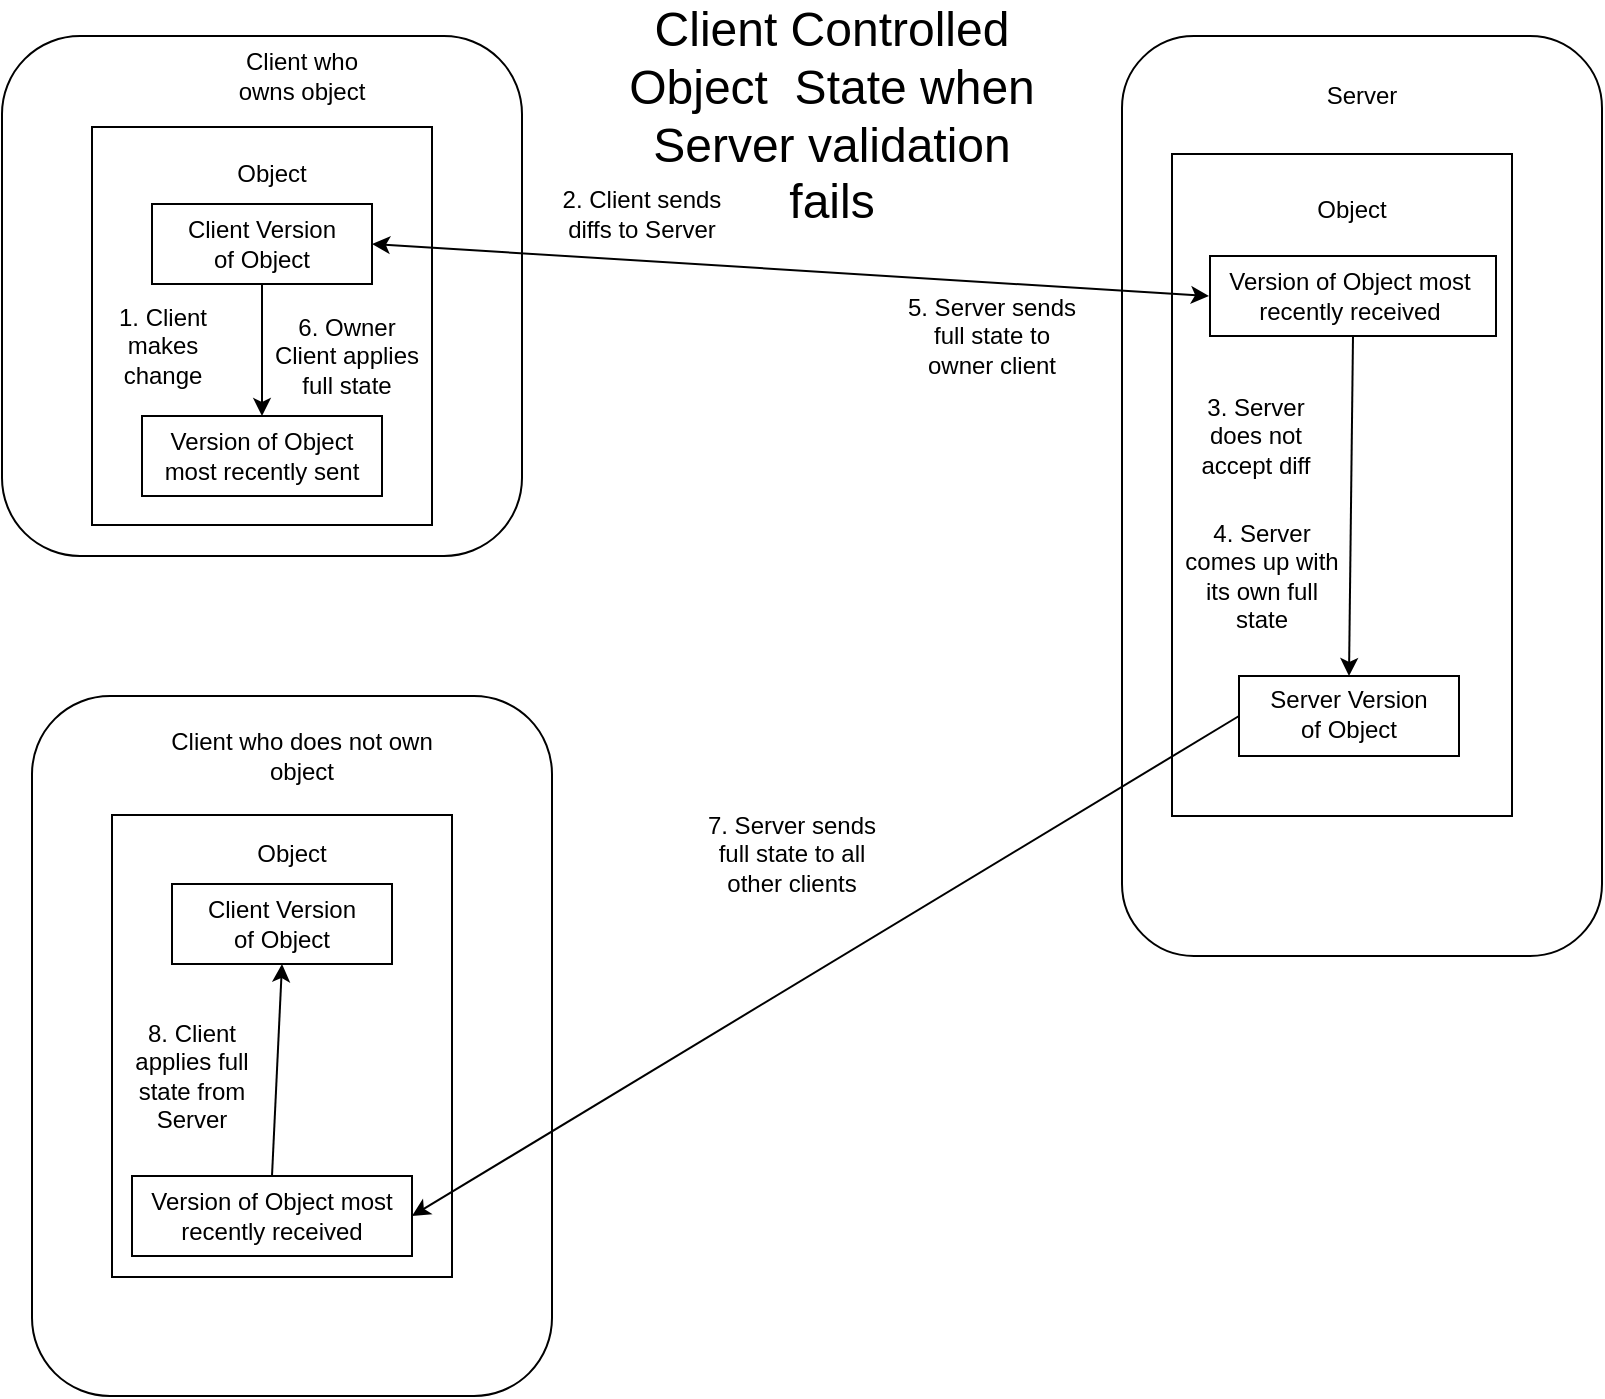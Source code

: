 <mxfile version="11.1.1" type="device"><diagram id="ts3rbNGugv0AOQrcX_D1" name="Page-1"><mxGraphModel dx="1422" dy="747" grid="1" gridSize="10" guides="1" tooltips="1" connect="1" arrows="1" fold="1" page="1" pageScale="1" pageWidth="850" pageHeight="1100" math="0" shadow="0"><root><mxCell id="0"/><mxCell id="1" parent="0"/><mxCell id="q5ffbUfzHLeApA7DrxsX-1" value="" style="rounded=1;whiteSpace=wrap;html=1;" parent="1" vertex="1"><mxGeometry x="20" y="20" width="260" height="260" as="geometry"/></mxCell><mxCell id="q5ffbUfzHLeApA7DrxsX-2" value="Client who owns object" style="text;html=1;strokeColor=none;fillColor=none;align=center;verticalAlign=middle;whiteSpace=wrap;rounded=0;" parent="1" vertex="1"><mxGeometry x="130" y="30" width="80" height="20" as="geometry"/></mxCell><mxCell id="q5ffbUfzHLeApA7DrxsX-4" value="" style="rounded=1;whiteSpace=wrap;html=1;" parent="1" vertex="1"><mxGeometry x="580" y="20" width="240" height="460" as="geometry"/></mxCell><mxCell id="q5ffbUfzHLeApA7DrxsX-5" value="Server" style="text;html=1;strokeColor=none;fillColor=none;align=center;verticalAlign=middle;whiteSpace=wrap;rounded=0;" parent="1" vertex="1"><mxGeometry x="680" y="40" width="40" height="20" as="geometry"/></mxCell><mxCell id="q5ffbUfzHLeApA7DrxsX-6" value="Client Version of Object" style="text;html=1;strokeColor=none;fillColor=none;align=center;verticalAlign=middle;whiteSpace=wrap;rounded=0;" parent="1" vertex="1"><mxGeometry x="110" y="114" width="80" height="20" as="geometry"/></mxCell><mxCell id="q5ffbUfzHLeApA7DrxsX-9" value="Version of Object most recently sent" style="text;html=1;strokeColor=none;fillColor=none;align=center;verticalAlign=middle;whiteSpace=wrap;rounded=0;" parent="1" vertex="1"><mxGeometry x="100" y="220" width="100" height="20" as="geometry"/></mxCell><mxCell id="q5ffbUfzHLeApA7DrxsX-10" style="edgeStyle=orthogonalEdgeStyle;rounded=0;orthogonalLoop=1;jettySize=auto;html=1;exitX=0.5;exitY=1;exitDx=0;exitDy=0;" parent="1" edge="1"><mxGeometry relative="1" as="geometry"><mxPoint x="155" y="229" as="sourcePoint"/><mxPoint x="155" y="229" as="targetPoint"/></mxGeometry></mxCell><mxCell id="q5ffbUfzHLeApA7DrxsX-14" value="" style="rounded=0;whiteSpace=wrap;html=1;fillColor=none;" parent="1" vertex="1"><mxGeometry x="65" y="65.5" width="170" height="199" as="geometry"/></mxCell><mxCell id="q5ffbUfzHLeApA7DrxsX-15" value="" style="rounded=0;whiteSpace=wrap;html=1;fillColor=none;" parent="1" vertex="1"><mxGeometry x="95" y="104" width="110" height="40" as="geometry"/></mxCell><mxCell id="q5ffbUfzHLeApA7DrxsX-16" value="" style="rounded=0;whiteSpace=wrap;html=1;fillColor=none;" parent="1" vertex="1"><mxGeometry x="90" y="210" width="120" height="40" as="geometry"/></mxCell><mxCell id="q5ffbUfzHLeApA7DrxsX-17" value="Object" style="text;html=1;strokeColor=none;fillColor=none;align=center;verticalAlign=middle;whiteSpace=wrap;rounded=0;" parent="1" vertex="1"><mxGeometry x="135" y="79" width="40" height="20" as="geometry"/></mxCell><mxCell id="q5ffbUfzHLeApA7DrxsX-26" value="" style="rounded=1;whiteSpace=wrap;html=1;" parent="1" vertex="1"><mxGeometry x="35" y="350" width="260" height="350" as="geometry"/></mxCell><mxCell id="q5ffbUfzHLeApA7DrxsX-27" value="Client who does not own object" style="text;html=1;strokeColor=none;fillColor=none;align=center;verticalAlign=middle;whiteSpace=wrap;rounded=0;" parent="1" vertex="1"><mxGeometry x="100" y="370" width="140" height="20" as="geometry"/></mxCell><mxCell id="q5ffbUfzHLeApA7DrxsX-28" value="Client Version of Object" style="text;html=1;strokeColor=none;fillColor=none;align=center;verticalAlign=middle;whiteSpace=wrap;rounded=0;" parent="1" vertex="1"><mxGeometry x="120" y="454" width="80" height="20" as="geometry"/></mxCell><mxCell id="q5ffbUfzHLeApA7DrxsX-29" value="Version of Object most recently received" style="text;html=1;strokeColor=none;fillColor=none;align=center;verticalAlign=middle;whiteSpace=wrap;rounded=0;" parent="1" vertex="1"><mxGeometry x="90" y="600" width="130" height="20" as="geometry"/></mxCell><mxCell id="q5ffbUfzHLeApA7DrxsX-30" style="edgeStyle=orthogonalEdgeStyle;rounded=0;orthogonalLoop=1;jettySize=auto;html=1;exitX=0.5;exitY=1;exitDx=0;exitDy=0;" parent="1" edge="1"><mxGeometry relative="1" as="geometry"><mxPoint x="165" y="569" as="sourcePoint"/><mxPoint x="165" y="569" as="targetPoint"/></mxGeometry></mxCell><mxCell id="q5ffbUfzHLeApA7DrxsX-31" value="" style="rounded=0;whiteSpace=wrap;html=1;fillColor=none;" parent="1" vertex="1"><mxGeometry x="75" y="409.5" width="170" height="231" as="geometry"/></mxCell><mxCell id="q5ffbUfzHLeApA7DrxsX-32" value="" style="rounded=0;whiteSpace=wrap;html=1;fillColor=none;" parent="1" vertex="1"><mxGeometry x="105" y="444" width="110" height="40" as="geometry"/></mxCell><mxCell id="q5ffbUfzHLeApA7DrxsX-33" value="" style="rounded=0;whiteSpace=wrap;html=1;fillColor=none;" parent="1" vertex="1"><mxGeometry x="85" y="590" width="140" height="40" as="geometry"/></mxCell><mxCell id="q5ffbUfzHLeApA7DrxsX-34" value="Object" style="text;html=1;strokeColor=none;fillColor=none;align=center;verticalAlign=middle;whiteSpace=wrap;rounded=0;" parent="1" vertex="1"><mxGeometry x="145" y="419" width="40" height="20" as="geometry"/></mxCell><mxCell id="q5ffbUfzHLeApA7DrxsX-39" value="" style="rounded=0;whiteSpace=wrap;html=1;fillColor=none;" parent="1" vertex="1"><mxGeometry x="605" y="79" width="170" height="331" as="geometry"/></mxCell><mxCell id="q5ffbUfzHLeApA7DrxsX-40" value="" style="rounded=0;whiteSpace=wrap;html=1;fillColor=none;" parent="1" vertex="1"><mxGeometry x="638.5" y="340" width="110" height="40" as="geometry"/></mxCell><mxCell id="q5ffbUfzHLeApA7DrxsX-41" value="" style="rounded=0;whiteSpace=wrap;html=1;fillColor=none;" parent="1" vertex="1"><mxGeometry x="624" y="130" width="143" height="40" as="geometry"/></mxCell><mxCell id="q5ffbUfzHLeApA7DrxsX-42" value="Object" style="text;html=1;strokeColor=none;fillColor=none;align=center;verticalAlign=middle;whiteSpace=wrap;rounded=0;" parent="1" vertex="1"><mxGeometry x="675" y="96.5" width="40" height="20" as="geometry"/></mxCell><mxCell id="q5ffbUfzHLeApA7DrxsX-43" value="Server Version of Object" style="text;html=1;strokeColor=none;fillColor=none;align=center;verticalAlign=middle;whiteSpace=wrap;rounded=0;" parent="1" vertex="1"><mxGeometry x="651" y="349" width="85" height="20" as="geometry"/></mxCell><mxCell id="q5ffbUfzHLeApA7DrxsX-44" value="Version of Object most recently received" style="text;html=1;strokeColor=none;fillColor=none;align=center;verticalAlign=middle;whiteSpace=wrap;rounded=0;" parent="1" vertex="1"><mxGeometry x="623.5" y="140" width="140" height="20" as="geometry"/></mxCell><mxCell id="q5ffbUfzHLeApA7DrxsX-46" value="" style="endArrow=classic;html=1;exitX=0.5;exitY=1;exitDx=0;exitDy=0;entryX=0.5;entryY=0;entryDx=0;entryDy=0;" parent="1" source="q5ffbUfzHLeApA7DrxsX-15" target="q5ffbUfzHLeApA7DrxsX-16" edge="1"><mxGeometry width="50" height="50" relative="1" as="geometry"><mxPoint x="390" y="120" as="sourcePoint"/><mxPoint x="430" y="81.5" as="targetPoint"/></mxGeometry></mxCell><mxCell id="q5ffbUfzHLeApA7DrxsX-49" value="" style="endArrow=classic;html=1;entryX=0.5;entryY=0;entryDx=0;entryDy=0;exitX=0.5;exitY=1;exitDx=0;exitDy=0;" parent="1" source="q5ffbUfzHLeApA7DrxsX-41" target="q5ffbUfzHLeApA7DrxsX-40" edge="1"><mxGeometry width="50" height="50" relative="1" as="geometry"><mxPoint x="460" y="240" as="sourcePoint"/><mxPoint x="510" y="190" as="targetPoint"/></mxGeometry></mxCell><mxCell id="q5ffbUfzHLeApA7DrxsX-50" value="" style="endArrow=classic;html=1;exitX=0;exitY=0.5;exitDx=0;exitDy=0;entryX=1;entryY=0.5;entryDx=0;entryDy=0;" parent="1" source="q5ffbUfzHLeApA7DrxsX-40" target="q5ffbUfzHLeApA7DrxsX-33" edge="1"><mxGeometry width="50" height="50" relative="1" as="geometry"><mxPoint x="20" y="650" as="sourcePoint"/><mxPoint x="350" y="500" as="targetPoint"/></mxGeometry></mxCell><mxCell id="q5ffbUfzHLeApA7DrxsX-52" value="" style="endArrow=classic;html=1;entryX=0.5;entryY=1;entryDx=0;entryDy=0;exitX=0.5;exitY=0;exitDx=0;exitDy=0;" parent="1" source="q5ffbUfzHLeApA7DrxsX-33" target="q5ffbUfzHLeApA7DrxsX-32" edge="1"><mxGeometry width="50" height="50" relative="1" as="geometry"><mxPoint x="20" y="770" as="sourcePoint"/><mxPoint x="70" y="720" as="targetPoint"/></mxGeometry></mxCell><mxCell id="q5ffbUfzHLeApA7DrxsX-53" value="1. Client makes change" style="text;html=1;strokeColor=none;fillColor=none;align=center;verticalAlign=middle;whiteSpace=wrap;rounded=0;" parent="1" vertex="1"><mxGeometry x="67.5" y="150" width="65" height="50" as="geometry"/></mxCell><mxCell id="q5ffbUfzHLeApA7DrxsX-54" value="2. Client sends diffs to Server" style="text;html=1;strokeColor=none;fillColor=none;align=center;verticalAlign=middle;whiteSpace=wrap;rounded=0;" parent="1" vertex="1"><mxGeometry x="290" y="99" width="100" height="20" as="geometry"/></mxCell><mxCell id="q5ffbUfzHLeApA7DrxsX-55" value="3. Server does not accept diff" style="text;html=1;strokeColor=none;fillColor=none;align=center;verticalAlign=middle;whiteSpace=wrap;rounded=0;" parent="1" vertex="1"><mxGeometry x="614" y="210" width="66" height="20" as="geometry"/></mxCell><mxCell id="q5ffbUfzHLeApA7DrxsX-56" value="7. Server sends full state to all other clients" style="text;html=1;strokeColor=none;fillColor=none;align=center;verticalAlign=middle;whiteSpace=wrap;rounded=0;" parent="1" vertex="1"><mxGeometry x="370" y="419" width="90" height="20" as="geometry"/></mxCell><mxCell id="q5ffbUfzHLeApA7DrxsX-57" value="8. Client applies full state from Server" style="text;html=1;strokeColor=none;fillColor=none;align=center;verticalAlign=middle;whiteSpace=wrap;rounded=0;" parent="1" vertex="1"><mxGeometry x="80" y="525" width="70" height="30" as="geometry"/></mxCell><mxCell id="_uCbS_wZV2EJIbfzGa4Y-1" value="&lt;font style=&quot;font-size: 24px&quot;&gt;Client Controlled Object&amp;nbsp; State when Server validation fails&lt;/font&gt;" style="text;html=1;strokeColor=none;fillColor=none;align=center;verticalAlign=middle;whiteSpace=wrap;rounded=0;" vertex="1" parent="1"><mxGeometry x="330" y="50" width="210" height="20" as="geometry"/></mxCell><mxCell id="_uCbS_wZV2EJIbfzGa4Y-2" value="" style="endArrow=classic;startArrow=classic;html=1;entryX=0;entryY=0.5;entryDx=0;entryDy=0;exitX=1;exitY=0.5;exitDx=0;exitDy=0;" edge="1" parent="1" source="q5ffbUfzHLeApA7DrxsX-15" target="q5ffbUfzHLeApA7DrxsX-44"><mxGeometry width="50" height="50" relative="1" as="geometry"><mxPoint x="400" y="270" as="sourcePoint"/><mxPoint x="450" y="220" as="targetPoint"/></mxGeometry></mxCell><mxCell id="_uCbS_wZV2EJIbfzGa4Y-3" value="4. Server comes up with its own full state" style="text;html=1;strokeColor=none;fillColor=none;align=center;verticalAlign=middle;whiteSpace=wrap;rounded=0;" vertex="1" parent="1"><mxGeometry x="610" y="280" width="80" height="20" as="geometry"/></mxCell><mxCell id="_uCbS_wZV2EJIbfzGa4Y-4" value="5. Server sends full state to owner client" style="text;html=1;strokeColor=none;fillColor=none;align=center;verticalAlign=middle;whiteSpace=wrap;rounded=0;" vertex="1" parent="1"><mxGeometry x="470" y="160" width="90" height="20" as="geometry"/></mxCell><mxCell id="_uCbS_wZV2EJIbfzGa4Y-6" value="6. Owner Client applies full state" style="text;html=1;strokeColor=none;fillColor=none;align=center;verticalAlign=middle;whiteSpace=wrap;rounded=0;" vertex="1" parent="1"><mxGeometry x="155" y="165" width="75" height="30" as="geometry"/></mxCell></root></mxGraphModel></diagram></mxfile>